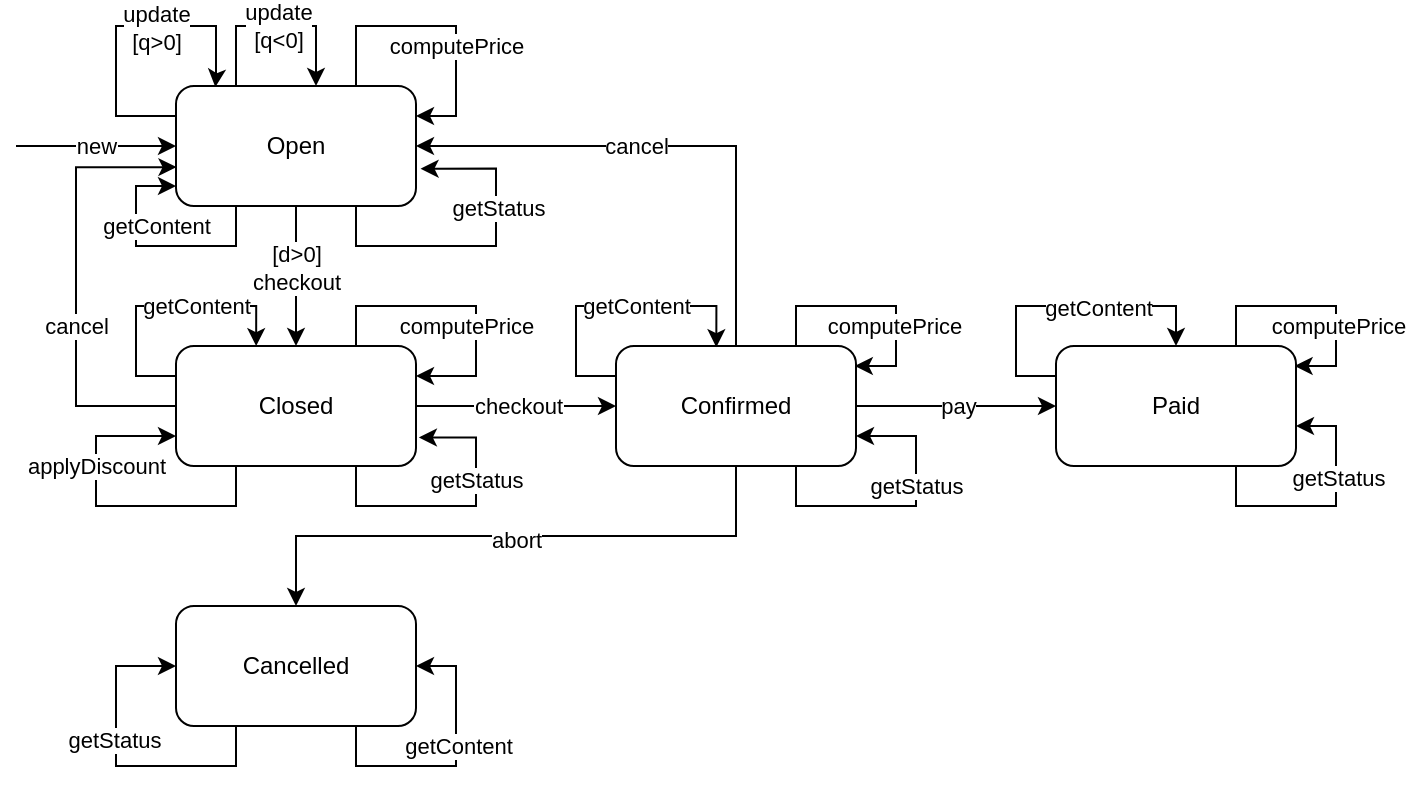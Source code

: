 <mxfile version="18.1.1" type="device"><diagram id="2MrvBVz68_8Z8AivVWBl" name="Page-1"><mxGraphModel dx="813" dy="453" grid="1" gridSize="10" guides="1" tooltips="1" connect="1" arrows="1" fold="1" page="1" pageScale="1" pageWidth="850" pageHeight="1100" math="0" shadow="0"><root><mxCell id="0"/><mxCell id="1" parent="0"/><mxCell id="BeQ5wIHZMUGRX1ZbNyvG-29" style="edgeStyle=orthogonalEdgeStyle;rounded=0;orthogonalLoop=1;jettySize=auto;html=1;exitX=0.75;exitY=0;exitDx=0;exitDy=0;entryX=1;entryY=0.25;entryDx=0;entryDy=0;" parent="1" source="BeQ5wIHZMUGRX1ZbNyvG-1" target="BeQ5wIHZMUGRX1ZbNyvG-1" edge="1"><mxGeometry relative="1" as="geometry"><mxPoint x="380" y="60" as="targetPoint"/><Array as="points"><mxPoint x="330" y="40"/><mxPoint x="380" y="40"/><mxPoint x="380" y="85"/></Array></mxGeometry></mxCell><mxCell id="BeQ5wIHZMUGRX1ZbNyvG-30" value="computePrice" style="edgeLabel;html=1;align=center;verticalAlign=middle;resizable=0;points=[];" parent="BeQ5wIHZMUGRX1ZbNyvG-29" vertex="1" connectable="0"><mxGeometry x="0.243" relative="1" as="geometry"><mxPoint as="offset"/></mxGeometry></mxCell><mxCell id="BeQ5wIHZMUGRX1ZbNyvG-37" style="edgeStyle=orthogonalEdgeStyle;rounded=0;orthogonalLoop=1;jettySize=auto;html=1;exitX=0.25;exitY=1;exitDx=0;exitDy=0;entryX=0;entryY=0.819;entryDx=0;entryDy=0;entryPerimeter=0;" parent="1" source="BeQ5wIHZMUGRX1ZbNyvG-1" target="BeQ5wIHZMUGRX1ZbNyvG-1" edge="1"><mxGeometry relative="1" as="geometry"><mxPoint x="240" y="90" as="targetPoint"/><Array as="points"><mxPoint x="270" y="150"/><mxPoint x="220" y="150"/><mxPoint x="220" y="120"/><mxPoint x="240" y="120"/></Array></mxGeometry></mxCell><mxCell id="BeQ5wIHZMUGRX1ZbNyvG-38" value="getContent" style="edgeLabel;html=1;align=center;verticalAlign=middle;resizable=0;points=[];" parent="BeQ5wIHZMUGRX1ZbNyvG-37" vertex="1" connectable="0"><mxGeometry x="-0.154" y="1" relative="1" as="geometry"><mxPoint x="-9" y="-11" as="offset"/></mxGeometry></mxCell><mxCell id="BeQ5wIHZMUGRX1ZbNyvG-47" style="edgeStyle=orthogonalEdgeStyle;rounded=0;orthogonalLoop=1;jettySize=auto;html=1;exitX=0.75;exitY=1;exitDx=0;exitDy=0;entryX=1.019;entryY=0.689;entryDx=0;entryDy=0;entryPerimeter=0;" parent="1" source="BeQ5wIHZMUGRX1ZbNyvG-1" target="BeQ5wIHZMUGRX1ZbNyvG-1" edge="1"><mxGeometry relative="1" as="geometry"><mxPoint x="370" y="120" as="targetPoint"/><Array as="points"><mxPoint x="330" y="150"/><mxPoint x="400" y="150"/><mxPoint x="400" y="111"/></Array></mxGeometry></mxCell><mxCell id="BeQ5wIHZMUGRX1ZbNyvG-48" value="getStatus" style="edgeLabel;html=1;align=center;verticalAlign=middle;resizable=0;points=[];" parent="BeQ5wIHZMUGRX1ZbNyvG-47" vertex="1" connectable="0"><mxGeometry x="0.414" y="-1" relative="1" as="geometry"><mxPoint y="8" as="offset"/></mxGeometry></mxCell><mxCell id="BeQ5wIHZMUGRX1ZbNyvG-1" value="&lt;div&gt;Open&lt;/div&gt;" style="rounded=1;whiteSpace=wrap;html=1;" parent="1" vertex="1"><mxGeometry x="240" y="70" width="120" height="60" as="geometry"/></mxCell><mxCell id="BeQ5wIHZMUGRX1ZbNyvG-31" style="edgeStyle=orthogonalEdgeStyle;rounded=0;orthogonalLoop=1;jettySize=auto;html=1;exitX=0.75;exitY=0;exitDx=0;exitDy=0;entryX=1;entryY=0.25;entryDx=0;entryDy=0;" parent="1" source="BeQ5wIHZMUGRX1ZbNyvG-2" target="BeQ5wIHZMUGRX1ZbNyvG-2" edge="1"><mxGeometry relative="1" as="geometry"><mxPoint x="370" y="210" as="targetPoint"/><Array as="points"><mxPoint x="330" y="180"/><mxPoint x="390" y="180"/><mxPoint x="390" y="215"/></Array></mxGeometry></mxCell><mxCell id="BeQ5wIHZMUGRX1ZbNyvG-32" value="computePrice" style="edgeLabel;html=1;align=center;verticalAlign=middle;resizable=0;points=[];" parent="BeQ5wIHZMUGRX1ZbNyvG-31" vertex="1" connectable="0"><mxGeometry x="0.029" y="1" relative="1" as="geometry"><mxPoint y="11" as="offset"/></mxGeometry></mxCell><mxCell id="BeQ5wIHZMUGRX1ZbNyvG-39" style="edgeStyle=orthogonalEdgeStyle;rounded=0;orthogonalLoop=1;jettySize=auto;html=1;exitX=0;exitY=0.25;exitDx=0;exitDy=0;entryX=0.334;entryY=0.001;entryDx=0;entryDy=0;entryPerimeter=0;" parent="1" source="BeQ5wIHZMUGRX1ZbNyvG-2" target="BeQ5wIHZMUGRX1ZbNyvG-2" edge="1"><mxGeometry relative="1" as="geometry"><mxPoint x="320" y="190" as="targetPoint"/><Array as="points"><mxPoint x="220" y="215"/><mxPoint x="220" y="180"/><mxPoint x="280" y="180"/></Array></mxGeometry></mxCell><mxCell id="BeQ5wIHZMUGRX1ZbNyvG-40" value="getContent" style="edgeLabel;html=1;align=center;verticalAlign=middle;resizable=0;points=[];" parent="BeQ5wIHZMUGRX1ZbNyvG-39" vertex="1" connectable="0"><mxGeometry x="0.112" relative="1" as="geometry"><mxPoint x="10" as="offset"/></mxGeometry></mxCell><mxCell id="BeQ5wIHZMUGRX1ZbNyvG-49" style="edgeStyle=orthogonalEdgeStyle;rounded=0;orthogonalLoop=1;jettySize=auto;html=1;exitX=0.75;exitY=1;exitDx=0;exitDy=0;entryX=1.012;entryY=0.762;entryDx=0;entryDy=0;entryPerimeter=0;" parent="1" source="BeQ5wIHZMUGRX1ZbNyvG-2" target="BeQ5wIHZMUGRX1ZbNyvG-2" edge="1"><mxGeometry relative="1" as="geometry"><mxPoint x="370" y="250" as="targetPoint"/><Array as="points"><mxPoint x="330" y="280"/><mxPoint x="390" y="280"/><mxPoint x="390" y="246"/></Array></mxGeometry></mxCell><mxCell id="BeQ5wIHZMUGRX1ZbNyvG-50" value="getStatus" style="edgeLabel;html=1;align=center;verticalAlign=middle;resizable=0;points=[];" parent="BeQ5wIHZMUGRX1ZbNyvG-49" vertex="1" connectable="0"><mxGeometry x="0.306" relative="1" as="geometry"><mxPoint as="offset"/></mxGeometry></mxCell><mxCell id="BeQ5wIHZMUGRX1ZbNyvG-2" value="&lt;div&gt;Closed&lt;/div&gt;" style="rounded=1;whiteSpace=wrap;html=1;" parent="1" vertex="1"><mxGeometry x="240" y="200" width="120" height="60" as="geometry"/></mxCell><mxCell id="BeQ5wIHZMUGRX1ZbNyvG-25" style="edgeStyle=orthogonalEdgeStyle;rounded=0;orthogonalLoop=1;jettySize=auto;html=1;exitX=0.5;exitY=0;exitDx=0;exitDy=0;entryX=1;entryY=0.5;entryDx=0;entryDy=0;" parent="1" source="BeQ5wIHZMUGRX1ZbNyvG-3" target="BeQ5wIHZMUGRX1ZbNyvG-1" edge="1"><mxGeometry relative="1" as="geometry"/></mxCell><mxCell id="BeQ5wIHZMUGRX1ZbNyvG-26" value="cancel" style="edgeLabel;html=1;align=center;verticalAlign=middle;resizable=0;points=[];" parent="BeQ5wIHZMUGRX1ZbNyvG-25" vertex="1" connectable="0"><mxGeometry x="0.164" y="1" relative="1" as="geometry"><mxPoint x="1" y="-1" as="offset"/></mxGeometry></mxCell><mxCell id="BeQ5wIHZMUGRX1ZbNyvG-27" style="edgeStyle=orthogonalEdgeStyle;rounded=0;orthogonalLoop=1;jettySize=auto;html=1;exitX=0.5;exitY=1;exitDx=0;exitDy=0;entryX=0.5;entryY=0;entryDx=0;entryDy=0;" parent="1" source="BeQ5wIHZMUGRX1ZbNyvG-3" target="BeQ5wIHZMUGRX1ZbNyvG-5" edge="1"><mxGeometry relative="1" as="geometry"/></mxCell><mxCell id="BeQ5wIHZMUGRX1ZbNyvG-28" value="abort" style="edgeLabel;html=1;align=center;verticalAlign=middle;resizable=0;points=[];" parent="BeQ5wIHZMUGRX1ZbNyvG-27" vertex="1" connectable="0"><mxGeometry x="-0.101" y="2" relative="1" as="geometry"><mxPoint x="-15" as="offset"/></mxGeometry></mxCell><mxCell id="BeQ5wIHZMUGRX1ZbNyvG-33" style="edgeStyle=orthogonalEdgeStyle;rounded=0;orthogonalLoop=1;jettySize=auto;html=1;exitX=0.75;exitY=0;exitDx=0;exitDy=0;entryX=0.995;entryY=0.164;entryDx=0;entryDy=0;entryPerimeter=0;" parent="1" source="BeQ5wIHZMUGRX1ZbNyvG-3" target="BeQ5wIHZMUGRX1ZbNyvG-3" edge="1"><mxGeometry relative="1" as="geometry"><mxPoint x="590" y="210" as="targetPoint"/><Array as="points"><mxPoint x="550" y="180"/><mxPoint x="600" y="180"/><mxPoint x="600" y="210"/><mxPoint x="579" y="210"/></Array></mxGeometry></mxCell><mxCell id="BeQ5wIHZMUGRX1ZbNyvG-34" value="computePrice" style="edgeLabel;html=1;align=center;verticalAlign=middle;resizable=0;points=[];" parent="BeQ5wIHZMUGRX1ZbNyvG-33" vertex="1" connectable="0"><mxGeometry x="0.378" y="-1" relative="1" as="geometry"><mxPoint y="-3" as="offset"/></mxGeometry></mxCell><mxCell id="BeQ5wIHZMUGRX1ZbNyvG-51" style="edgeStyle=orthogonalEdgeStyle;rounded=0;orthogonalLoop=1;jettySize=auto;html=1;exitX=0.75;exitY=1;exitDx=0;exitDy=0;entryX=1;entryY=0.75;entryDx=0;entryDy=0;" parent="1" source="BeQ5wIHZMUGRX1ZbNyvG-3" target="BeQ5wIHZMUGRX1ZbNyvG-3" edge="1"><mxGeometry relative="1" as="geometry"><mxPoint x="600" y="250" as="targetPoint"/><Array as="points"><mxPoint x="550" y="280"/><mxPoint x="610" y="280"/><mxPoint x="610" y="245"/></Array></mxGeometry></mxCell><mxCell id="BeQ5wIHZMUGRX1ZbNyvG-52" value="getStatus" style="edgeLabel;html=1;align=center;verticalAlign=middle;resizable=0;points=[];" parent="BeQ5wIHZMUGRX1ZbNyvG-51" vertex="1" connectable="0"><mxGeometry x="0.246" relative="1" as="geometry"><mxPoint as="offset"/></mxGeometry></mxCell><mxCell id="BeQ5wIHZMUGRX1ZbNyvG-3" value="Confirmed" style="rounded=1;whiteSpace=wrap;html=1;" parent="1" vertex="1"><mxGeometry x="460" y="200" width="120" height="60" as="geometry"/></mxCell><mxCell id="BeQ5wIHZMUGRX1ZbNyvG-35" style="edgeStyle=orthogonalEdgeStyle;rounded=0;orthogonalLoop=1;jettySize=auto;html=1;exitX=0.75;exitY=0;exitDx=0;exitDy=0;entryX=0.994;entryY=0.165;entryDx=0;entryDy=0;entryPerimeter=0;" parent="1" source="BeQ5wIHZMUGRX1ZbNyvG-4" target="BeQ5wIHZMUGRX1ZbNyvG-4" edge="1"><mxGeometry relative="1" as="geometry"><mxPoint x="810" y="220" as="targetPoint"/><Array as="points"><mxPoint x="770" y="180"/><mxPoint x="820" y="180"/><mxPoint x="820" y="210"/><mxPoint x="799" y="210"/></Array></mxGeometry></mxCell><mxCell id="BeQ5wIHZMUGRX1ZbNyvG-36" value="computePrice" style="edgeLabel;html=1;align=center;verticalAlign=middle;resizable=0;points=[];" parent="BeQ5wIHZMUGRX1ZbNyvG-35" vertex="1" connectable="0"><mxGeometry x="0.323" y="1" relative="1" as="geometry"><mxPoint as="offset"/></mxGeometry></mxCell><mxCell id="BeQ5wIHZMUGRX1ZbNyvG-4" value="Paid" style="rounded=1;whiteSpace=wrap;html=1;" parent="1" vertex="1"><mxGeometry x="680" y="200" width="120" height="60" as="geometry"/></mxCell><mxCell id="BeQ5wIHZMUGRX1ZbNyvG-5" value="&lt;div&gt;Cancelled&lt;/div&gt;" style="rounded=1;whiteSpace=wrap;html=1;" parent="1" vertex="1"><mxGeometry x="240" y="330" width="120" height="60" as="geometry"/></mxCell><mxCell id="BeQ5wIHZMUGRX1ZbNyvG-6" value="" style="endArrow=classic;html=1;rounded=0;entryX=0;entryY=0.5;entryDx=0;entryDy=0;" parent="1" target="BeQ5wIHZMUGRX1ZbNyvG-1" edge="1"><mxGeometry width="50" height="50" relative="1" as="geometry"><mxPoint x="160" y="100" as="sourcePoint"/><mxPoint x="160" y="100" as="targetPoint"/></mxGeometry></mxCell><mxCell id="BeQ5wIHZMUGRX1ZbNyvG-7" value="&lt;div&gt;new&lt;/div&gt;" style="edgeLabel;html=1;align=center;verticalAlign=middle;resizable=0;points=[];" parent="BeQ5wIHZMUGRX1ZbNyvG-6" vertex="1" connectable="0"><mxGeometry x="-0.525" y="-2" relative="1" as="geometry"><mxPoint x="21" y="-2" as="offset"/></mxGeometry></mxCell><mxCell id="BeQ5wIHZMUGRX1ZbNyvG-8" value="" style="endArrow=classic;html=1;rounded=0;edgeStyle=orthogonalEdgeStyle;exitX=0;exitY=0.25;exitDx=0;exitDy=0;entryX=0.164;entryY=0.009;entryDx=0;entryDy=0;entryPerimeter=0;" parent="1" source="BeQ5wIHZMUGRX1ZbNyvG-1" target="BeQ5wIHZMUGRX1ZbNyvG-1" edge="1"><mxGeometry width="50" height="50" relative="1" as="geometry"><mxPoint x="260" y="70" as="sourcePoint"/><mxPoint x="300" y="70" as="targetPoint"/><Array as="points"><mxPoint x="210" y="85"/><mxPoint x="210" y="40"/><mxPoint x="260" y="40"/><mxPoint x="260" y="67"/><mxPoint x="260" y="67"/></Array></mxGeometry></mxCell><mxCell id="BeQ5wIHZMUGRX1ZbNyvG-9" value="&lt;div&gt;update&lt;/div&gt;&lt;div&gt;[q&amp;gt;0]&lt;/div&gt;" style="edgeLabel;html=1;align=center;verticalAlign=middle;resizable=0;points=[];" parent="BeQ5wIHZMUGRX1ZbNyvG-8" vertex="1" connectable="0"><mxGeometry x="-0.209" y="3" relative="1" as="geometry"><mxPoint x="23" y="-13" as="offset"/></mxGeometry></mxCell><mxCell id="BeQ5wIHZMUGRX1ZbNyvG-10" value="" style="endArrow=classic;html=1;rounded=0;edgeStyle=orthogonalEdgeStyle;exitX=0.25;exitY=0;exitDx=0;exitDy=0;" parent="1" source="BeQ5wIHZMUGRX1ZbNyvG-1" edge="1"><mxGeometry width="50" height="50" relative="1" as="geometry"><mxPoint x="310" y="70" as="sourcePoint"/><mxPoint x="310" y="70" as="targetPoint"/><Array as="points"><mxPoint x="270" y="40"/><mxPoint x="310" y="40"/><mxPoint x="310" y="70"/></Array></mxGeometry></mxCell><mxCell id="BeQ5wIHZMUGRX1ZbNyvG-11" value="&lt;div&gt;update&lt;/div&gt;&lt;div&gt;[q&amp;lt;0]&lt;/div&gt;" style="edgeLabel;html=1;align=center;verticalAlign=middle;resizable=0;points=[];" parent="BeQ5wIHZMUGRX1ZbNyvG-10" vertex="1" connectable="0"><mxGeometry x="-0.209" y="3" relative="1" as="geometry"><mxPoint x="11" y="3" as="offset"/></mxGeometry></mxCell><mxCell id="BeQ5wIHZMUGRX1ZbNyvG-12" value="" style="endArrow=classic;html=1;rounded=0;edgeStyle=orthogonalEdgeStyle;exitX=0.5;exitY=1;exitDx=0;exitDy=0;entryX=0.5;entryY=0;entryDx=0;entryDy=0;" parent="1" source="BeQ5wIHZMUGRX1ZbNyvG-1" target="BeQ5wIHZMUGRX1ZbNyvG-2" edge="1"><mxGeometry width="50" height="50" relative="1" as="geometry"><mxPoint x="470" y="289.97" as="sourcePoint"/><mxPoint x="510" y="289.97" as="targetPoint"/><Array as="points"><mxPoint x="300" y="190"/><mxPoint x="300" y="190"/></Array></mxGeometry></mxCell><mxCell id="BeQ5wIHZMUGRX1ZbNyvG-13" value="&lt;div&gt;[d&amp;gt;0]&lt;br&gt;&lt;/div&gt;&lt;div&gt;checkout&lt;/div&gt;" style="edgeLabel;html=1;align=center;verticalAlign=middle;resizable=0;points=[];" parent="BeQ5wIHZMUGRX1ZbNyvG-12" vertex="1" connectable="0"><mxGeometry x="-0.209" y="3" relative="1" as="geometry"><mxPoint x="-3" y="3" as="offset"/></mxGeometry></mxCell><mxCell id="BeQ5wIHZMUGRX1ZbNyvG-17" value="" style="endArrow=classic;html=1;rounded=0;edgeStyle=orthogonalEdgeStyle;exitX=1;exitY=0.5;exitDx=0;exitDy=0;entryX=0;entryY=0.5;entryDx=0;entryDy=0;" parent="1" source="BeQ5wIHZMUGRX1ZbNyvG-2" target="BeQ5wIHZMUGRX1ZbNyvG-3" edge="1"><mxGeometry width="50" height="50" relative="1" as="geometry"><mxPoint x="310" y="140.0" as="sourcePoint"/><mxPoint x="310" y="210.0" as="targetPoint"/><Array as="points"/></mxGeometry></mxCell><mxCell id="BeQ5wIHZMUGRX1ZbNyvG-18" value="&lt;div&gt;checkout&lt;/div&gt;" style="edgeLabel;html=1;align=center;verticalAlign=middle;resizable=0;points=[];" parent="BeQ5wIHZMUGRX1ZbNyvG-17" vertex="1" connectable="0"><mxGeometry x="-0.209" y="3" relative="1" as="geometry"><mxPoint x="11" y="3" as="offset"/></mxGeometry></mxCell><mxCell id="BeQ5wIHZMUGRX1ZbNyvG-19" value="" style="endArrow=classic;html=1;rounded=0;edgeStyle=orthogonalEdgeStyle;exitX=0;exitY=0.5;exitDx=0;exitDy=0;entryX=0.002;entryY=0.676;entryDx=0;entryDy=0;entryPerimeter=0;" parent="1" source="BeQ5wIHZMUGRX1ZbNyvG-2" target="BeQ5wIHZMUGRX1ZbNyvG-1" edge="1"><mxGeometry width="50" height="50" relative="1" as="geometry"><mxPoint x="310" y="140.0" as="sourcePoint"/><mxPoint x="310" y="210.0" as="targetPoint"/><Array as="points"><mxPoint x="190" y="230"/><mxPoint x="190" y="111"/></Array></mxGeometry></mxCell><mxCell id="BeQ5wIHZMUGRX1ZbNyvG-20" value="cancel" style="edgeLabel;html=1;align=center;verticalAlign=middle;resizable=0;points=[];" parent="BeQ5wIHZMUGRX1ZbNyvG-19" vertex="1" connectable="0"><mxGeometry x="-0.209" y="3" relative="1" as="geometry"><mxPoint x="3" y="-3" as="offset"/></mxGeometry></mxCell><mxCell id="BeQ5wIHZMUGRX1ZbNyvG-21" value="" style="endArrow=classic;html=1;rounded=0;edgeStyle=orthogonalEdgeStyle;exitX=0.25;exitY=1;exitDx=0;exitDy=0;entryX=0;entryY=0.75;entryDx=0;entryDy=0;" parent="1" source="BeQ5wIHZMUGRX1ZbNyvG-2" target="BeQ5wIHZMUGRX1ZbNyvG-2" edge="1"><mxGeometry width="50" height="50" relative="1" as="geometry"><mxPoint x="110" y="309.97" as="sourcePoint"/><mxPoint x="150" y="309.97" as="targetPoint"/><Array as="points"><mxPoint x="270" y="280"/><mxPoint x="200" y="280"/><mxPoint x="200" y="245"/></Array></mxGeometry></mxCell><mxCell id="BeQ5wIHZMUGRX1ZbNyvG-22" value="&lt;div&gt;applyDiscount&lt;/div&gt;" style="edgeLabel;html=1;align=center;verticalAlign=middle;resizable=0;points=[];" parent="BeQ5wIHZMUGRX1ZbNyvG-21" vertex="1" connectable="0"><mxGeometry x="-0.209" y="3" relative="1" as="geometry"><mxPoint x="-25" y="-23" as="offset"/></mxGeometry></mxCell><mxCell id="BeQ5wIHZMUGRX1ZbNyvG-23" value="" style="endArrow=classic;html=1;rounded=0;edgeStyle=orthogonalEdgeStyle;exitX=1;exitY=0.5;exitDx=0;exitDy=0;entryX=0;entryY=0.5;entryDx=0;entryDy=0;" parent="1" source="BeQ5wIHZMUGRX1ZbNyvG-3" target="BeQ5wIHZMUGRX1ZbNyvG-4" edge="1"><mxGeometry width="50" height="50" relative="1" as="geometry"><mxPoint x="370" y="240" as="sourcePoint"/><mxPoint x="470" y="240" as="targetPoint"/><Array as="points"/></mxGeometry></mxCell><mxCell id="BeQ5wIHZMUGRX1ZbNyvG-24" value="pay" style="edgeLabel;html=1;align=center;verticalAlign=middle;resizable=0;points=[];" parent="BeQ5wIHZMUGRX1ZbNyvG-23" vertex="1" connectable="0"><mxGeometry x="-0.209" y="3" relative="1" as="geometry"><mxPoint x="11" y="3" as="offset"/></mxGeometry></mxCell><mxCell id="BeQ5wIHZMUGRX1ZbNyvG-41" style="edgeStyle=orthogonalEdgeStyle;rounded=0;orthogonalLoop=1;jettySize=auto;html=1;exitX=0;exitY=0.25;exitDx=0;exitDy=0;entryX=0.418;entryY=0.01;entryDx=0;entryDy=0;entryPerimeter=0;" parent="1" source="BeQ5wIHZMUGRX1ZbNyvG-3" target="BeQ5wIHZMUGRX1ZbNyvG-3" edge="1"><mxGeometry relative="1" as="geometry"><Array as="points"><mxPoint x="440" y="215"/><mxPoint x="440" y="180"/><mxPoint x="510" y="180"/></Array></mxGeometry></mxCell><mxCell id="BeQ5wIHZMUGRX1ZbNyvG-42" value="getContent" style="edgeLabel;html=1;align=center;verticalAlign=middle;resizable=0;points=[];" parent="BeQ5wIHZMUGRX1ZbNyvG-41" vertex="1" connectable="0"><mxGeometry x="0.108" relative="1" as="geometry"><mxPoint x="4" as="offset"/></mxGeometry></mxCell><mxCell id="BeQ5wIHZMUGRX1ZbNyvG-43" style="edgeStyle=orthogonalEdgeStyle;rounded=0;orthogonalLoop=1;jettySize=auto;html=1;exitX=0;exitY=0.25;exitDx=0;exitDy=0;entryX=0.5;entryY=0;entryDx=0;entryDy=0;" parent="1" source="BeQ5wIHZMUGRX1ZbNyvG-4" target="BeQ5wIHZMUGRX1ZbNyvG-4" edge="1"><mxGeometry relative="1" as="geometry"><Array as="points"><mxPoint x="660" y="215"/><mxPoint x="660" y="180"/><mxPoint x="740" y="180"/></Array></mxGeometry></mxCell><mxCell id="BeQ5wIHZMUGRX1ZbNyvG-44" value="getContent" style="edgeLabel;html=1;align=center;verticalAlign=middle;resizable=0;points=[];" parent="BeQ5wIHZMUGRX1ZbNyvG-43" vertex="1" connectable="0"><mxGeometry x="0.063" y="-1" relative="1" as="geometry"><mxPoint x="13" as="offset"/></mxGeometry></mxCell><mxCell id="BeQ5wIHZMUGRX1ZbNyvG-45" style="edgeStyle=orthogonalEdgeStyle;rounded=0;orthogonalLoop=1;jettySize=auto;html=1;exitX=0.75;exitY=1;exitDx=0;exitDy=0;entryX=1;entryY=0.5;entryDx=0;entryDy=0;" parent="1" source="BeQ5wIHZMUGRX1ZbNyvG-5" target="BeQ5wIHZMUGRX1ZbNyvG-5" edge="1"><mxGeometry relative="1" as="geometry"/></mxCell><mxCell id="BeQ5wIHZMUGRX1ZbNyvG-46" value="getContent" style="edgeLabel;html=1;align=center;verticalAlign=middle;resizable=0;points=[];" parent="BeQ5wIHZMUGRX1ZbNyvG-45" vertex="1" connectable="0"><mxGeometry x="0.237" y="-1" relative="1" as="geometry"><mxPoint y="6" as="offset"/></mxGeometry></mxCell><mxCell id="BeQ5wIHZMUGRX1ZbNyvG-53" style="edgeStyle=orthogonalEdgeStyle;rounded=0;orthogonalLoop=1;jettySize=auto;html=1;exitX=0.75;exitY=1;exitDx=0;exitDy=0;" parent="1" source="BeQ5wIHZMUGRX1ZbNyvG-4" edge="1"><mxGeometry relative="1" as="geometry"><mxPoint x="800" y="240" as="targetPoint"/><Array as="points"><mxPoint x="770" y="280"/><mxPoint x="820" y="280"/><mxPoint x="820" y="240"/><mxPoint x="800" y="240"/></Array></mxGeometry></mxCell><mxCell id="BeQ5wIHZMUGRX1ZbNyvG-54" value="getStatus" style="edgeLabel;html=1;align=center;verticalAlign=middle;resizable=0;points=[];" parent="BeQ5wIHZMUGRX1ZbNyvG-53" vertex="1" connectable="0"><mxGeometry x="0.295" y="-1" relative="1" as="geometry"><mxPoint as="offset"/></mxGeometry></mxCell><mxCell id="BeQ5wIHZMUGRX1ZbNyvG-55" style="edgeStyle=orthogonalEdgeStyle;rounded=0;orthogonalLoop=1;jettySize=auto;html=1;exitX=0.25;exitY=1;exitDx=0;exitDy=0;entryX=0;entryY=0.5;entryDx=0;entryDy=0;" parent="1" source="BeQ5wIHZMUGRX1ZbNyvG-5" target="BeQ5wIHZMUGRX1ZbNyvG-5" edge="1"><mxGeometry relative="1" as="geometry"><Array as="points"><mxPoint x="270" y="410"/><mxPoint x="210" y="410"/><mxPoint x="210" y="360"/></Array></mxGeometry></mxCell><mxCell id="BeQ5wIHZMUGRX1ZbNyvG-56" value="getStatus" style="edgeLabel;html=1;align=center;verticalAlign=middle;resizable=0;points=[];" parent="BeQ5wIHZMUGRX1ZbNyvG-55" vertex="1" connectable="0"><mxGeometry x="0.168" y="1" relative="1" as="geometry"><mxPoint as="offset"/></mxGeometry></mxCell></root></mxGraphModel></diagram></mxfile>